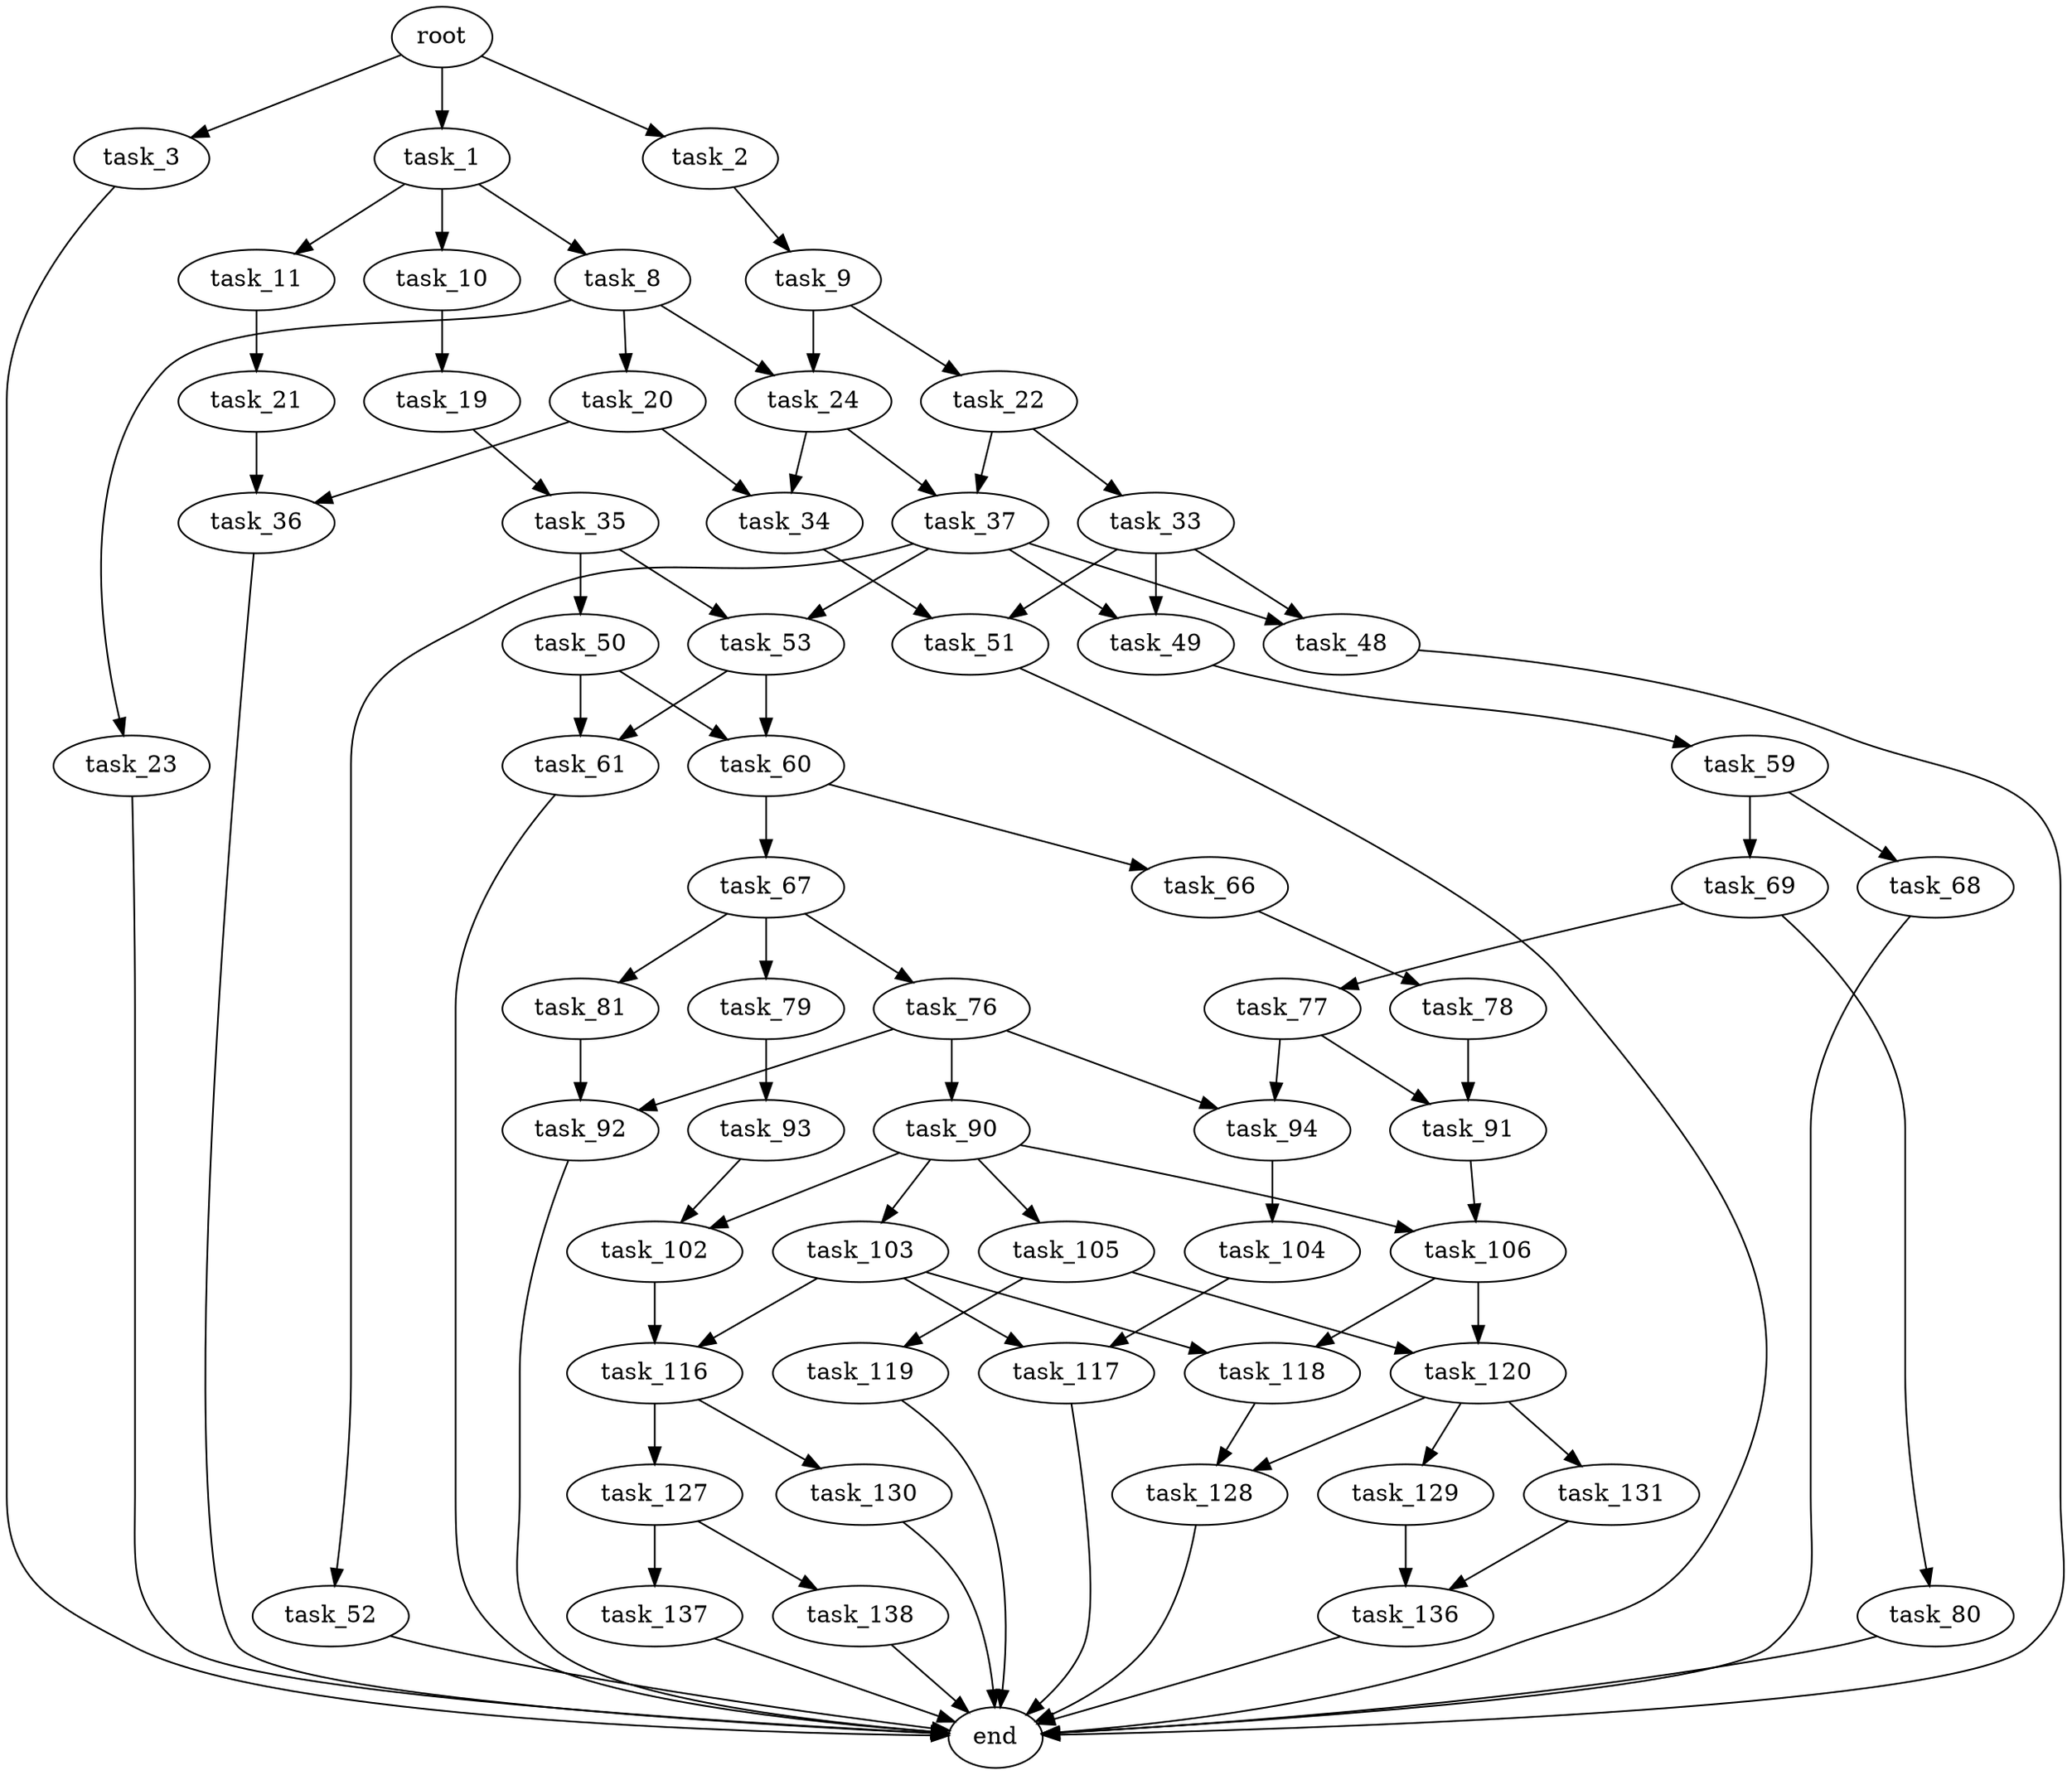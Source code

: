 digraph G {
  root [size="0.000000"];
  task_1 [size="91983854485.000000"];
  task_2 [size="1073741824000.000000"];
  task_3 [size="9146435889.000000"];
  task_8 [size="966969017734.000000"];
  task_10 [size="5501561052.000000"];
  task_11 [size="409556131088.000000"];
  task_9 [size="16807971108.000000"];
  end [size="0.000000"];
  task_20 [size="231928233984.000000"];
  task_23 [size="368293445632.000000"];
  task_24 [size="27955208997.000000"];
  task_22 [size="16138821567.000000"];
  task_19 [size="28991029248.000000"];
  task_21 [size="549755813888.000000"];
  task_35 [size="161742246605.000000"];
  task_34 [size="782757789696.000000"];
  task_36 [size="606368775141.000000"];
  task_33 [size="765991575122.000000"];
  task_37 [size="254237752160.000000"];
  task_48 [size="88861331268.000000"];
  task_49 [size="9575763934.000000"];
  task_51 [size="1073741824000.000000"];
  task_50 [size="14152536434.000000"];
  task_53 [size="13611143900.000000"];
  task_52 [size="549755813888.000000"];
  task_59 [size="694959092932.000000"];
  task_60 [size="1983988149.000000"];
  task_61 [size="6009753072.000000"];
  task_68 [size="20811493812.000000"];
  task_69 [size="1073741824000.000000"];
  task_66 [size="38820759025.000000"];
  task_67 [size="11181536905.000000"];
  task_78 [size="47234081986.000000"];
  task_76 [size="8589934592.000000"];
  task_79 [size="28991029248.000000"];
  task_81 [size="18083588836.000000"];
  task_77 [size="155970362712.000000"];
  task_80 [size="49077284031.000000"];
  task_90 [size="1332827094461.000000"];
  task_92 [size="368293445632.000000"];
  task_94 [size="894898416242.000000"];
  task_91 [size="18525081309.000000"];
  task_93 [size="231928233984.000000"];
  task_102 [size="34343967050.000000"];
  task_103 [size="782757789696.000000"];
  task_105 [size="1073741824000.000000"];
  task_106 [size="308929369705.000000"];
  task_104 [size="345401801311.000000"];
  task_116 [size="9825734681.000000"];
  task_117 [size="32631328870.000000"];
  task_118 [size="28991029248.000000"];
  task_119 [size="368293445632.000000"];
  task_120 [size="1013185178.000000"];
  task_127 [size="9354457510.000000"];
  task_130 [size="109809928056.000000"];
  task_128 [size="572998530190.000000"];
  task_129 [size="1175014983.000000"];
  task_131 [size="46513195360.000000"];
  task_137 [size="38955365778.000000"];
  task_138 [size="15269413453.000000"];
  task_136 [size="602202220.000000"];

  root -> task_1 [size="1.000000"];
  root -> task_2 [size="1.000000"];
  root -> task_3 [size="1.000000"];
  task_1 -> task_8 [size="301989888.000000"];
  task_1 -> task_10 [size="301989888.000000"];
  task_1 -> task_11 [size="301989888.000000"];
  task_2 -> task_9 [size="838860800.000000"];
  task_3 -> end [size="1.000000"];
  task_8 -> task_20 [size="679477248.000000"];
  task_8 -> task_23 [size="679477248.000000"];
  task_8 -> task_24 [size="679477248.000000"];
  task_10 -> task_19 [size="209715200.000000"];
  task_11 -> task_21 [size="536870912.000000"];
  task_9 -> task_22 [size="33554432.000000"];
  task_9 -> task_24 [size="33554432.000000"];
  task_20 -> task_34 [size="301989888.000000"];
  task_20 -> task_36 [size="301989888.000000"];
  task_23 -> end [size="1.000000"];
  task_24 -> task_34 [size="679477248.000000"];
  task_24 -> task_37 [size="679477248.000000"];
  task_22 -> task_33 [size="301989888.000000"];
  task_22 -> task_37 [size="301989888.000000"];
  task_19 -> task_35 [size="75497472.000000"];
  task_21 -> task_36 [size="536870912.000000"];
  task_35 -> task_50 [size="209715200.000000"];
  task_35 -> task_53 [size="209715200.000000"];
  task_34 -> task_51 [size="679477248.000000"];
  task_36 -> end [size="1.000000"];
  task_33 -> task_48 [size="679477248.000000"];
  task_33 -> task_49 [size="679477248.000000"];
  task_33 -> task_51 [size="679477248.000000"];
  task_37 -> task_48 [size="301989888.000000"];
  task_37 -> task_49 [size="301989888.000000"];
  task_37 -> task_52 [size="301989888.000000"];
  task_37 -> task_53 [size="301989888.000000"];
  task_48 -> end [size="1.000000"];
  task_49 -> task_59 [size="33554432.000000"];
  task_51 -> end [size="1.000000"];
  task_50 -> task_60 [size="411041792.000000"];
  task_50 -> task_61 [size="411041792.000000"];
  task_53 -> task_60 [size="536870912.000000"];
  task_53 -> task_61 [size="536870912.000000"];
  task_52 -> end [size="1.000000"];
  task_59 -> task_68 [size="536870912.000000"];
  task_59 -> task_69 [size="536870912.000000"];
  task_60 -> task_66 [size="75497472.000000"];
  task_60 -> task_67 [size="75497472.000000"];
  task_61 -> end [size="1.000000"];
  task_68 -> end [size="1.000000"];
  task_69 -> task_77 [size="838860800.000000"];
  task_69 -> task_80 [size="838860800.000000"];
  task_66 -> task_78 [size="679477248.000000"];
  task_67 -> task_76 [size="209715200.000000"];
  task_67 -> task_79 [size="209715200.000000"];
  task_67 -> task_81 [size="209715200.000000"];
  task_78 -> task_91 [size="75497472.000000"];
  task_76 -> task_90 [size="33554432.000000"];
  task_76 -> task_92 [size="33554432.000000"];
  task_76 -> task_94 [size="33554432.000000"];
  task_79 -> task_93 [size="75497472.000000"];
  task_81 -> task_92 [size="33554432.000000"];
  task_77 -> task_91 [size="134217728.000000"];
  task_77 -> task_94 [size="134217728.000000"];
  task_80 -> end [size="1.000000"];
  task_90 -> task_102 [size="838860800.000000"];
  task_90 -> task_103 [size="838860800.000000"];
  task_90 -> task_105 [size="838860800.000000"];
  task_90 -> task_106 [size="838860800.000000"];
  task_92 -> end [size="1.000000"];
  task_94 -> task_104 [size="838860800.000000"];
  task_91 -> task_106 [size="301989888.000000"];
  task_93 -> task_102 [size="301989888.000000"];
  task_102 -> task_116 [size="838860800.000000"];
  task_103 -> task_116 [size="679477248.000000"];
  task_103 -> task_117 [size="679477248.000000"];
  task_103 -> task_118 [size="679477248.000000"];
  task_105 -> task_119 [size="838860800.000000"];
  task_105 -> task_120 [size="838860800.000000"];
  task_106 -> task_118 [size="301989888.000000"];
  task_106 -> task_120 [size="301989888.000000"];
  task_104 -> task_117 [size="838860800.000000"];
  task_116 -> task_127 [size="209715200.000000"];
  task_116 -> task_130 [size="209715200.000000"];
  task_117 -> end [size="1.000000"];
  task_118 -> task_128 [size="75497472.000000"];
  task_119 -> end [size="1.000000"];
  task_120 -> task_128 [size="75497472.000000"];
  task_120 -> task_129 [size="75497472.000000"];
  task_120 -> task_131 [size="75497472.000000"];
  task_127 -> task_137 [size="301989888.000000"];
  task_127 -> task_138 [size="301989888.000000"];
  task_130 -> end [size="1.000000"];
  task_128 -> end [size="1.000000"];
  task_129 -> task_136 [size="33554432.000000"];
  task_131 -> task_136 [size="75497472.000000"];
  task_137 -> end [size="1.000000"];
  task_138 -> end [size="1.000000"];
  task_136 -> end [size="1.000000"];
}
